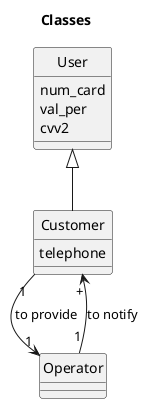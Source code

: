 @startuml

hide circle
title Classes

Class User {
    num_card
    val_per
    cvv2
}

Class Operator {
    
}

Class Customer {
    telephone
}

User <|-- Customer

Operator"1" --> "+"Customer : to notify
Customer"1" --> "1"Operator : to provide 

@enduml

